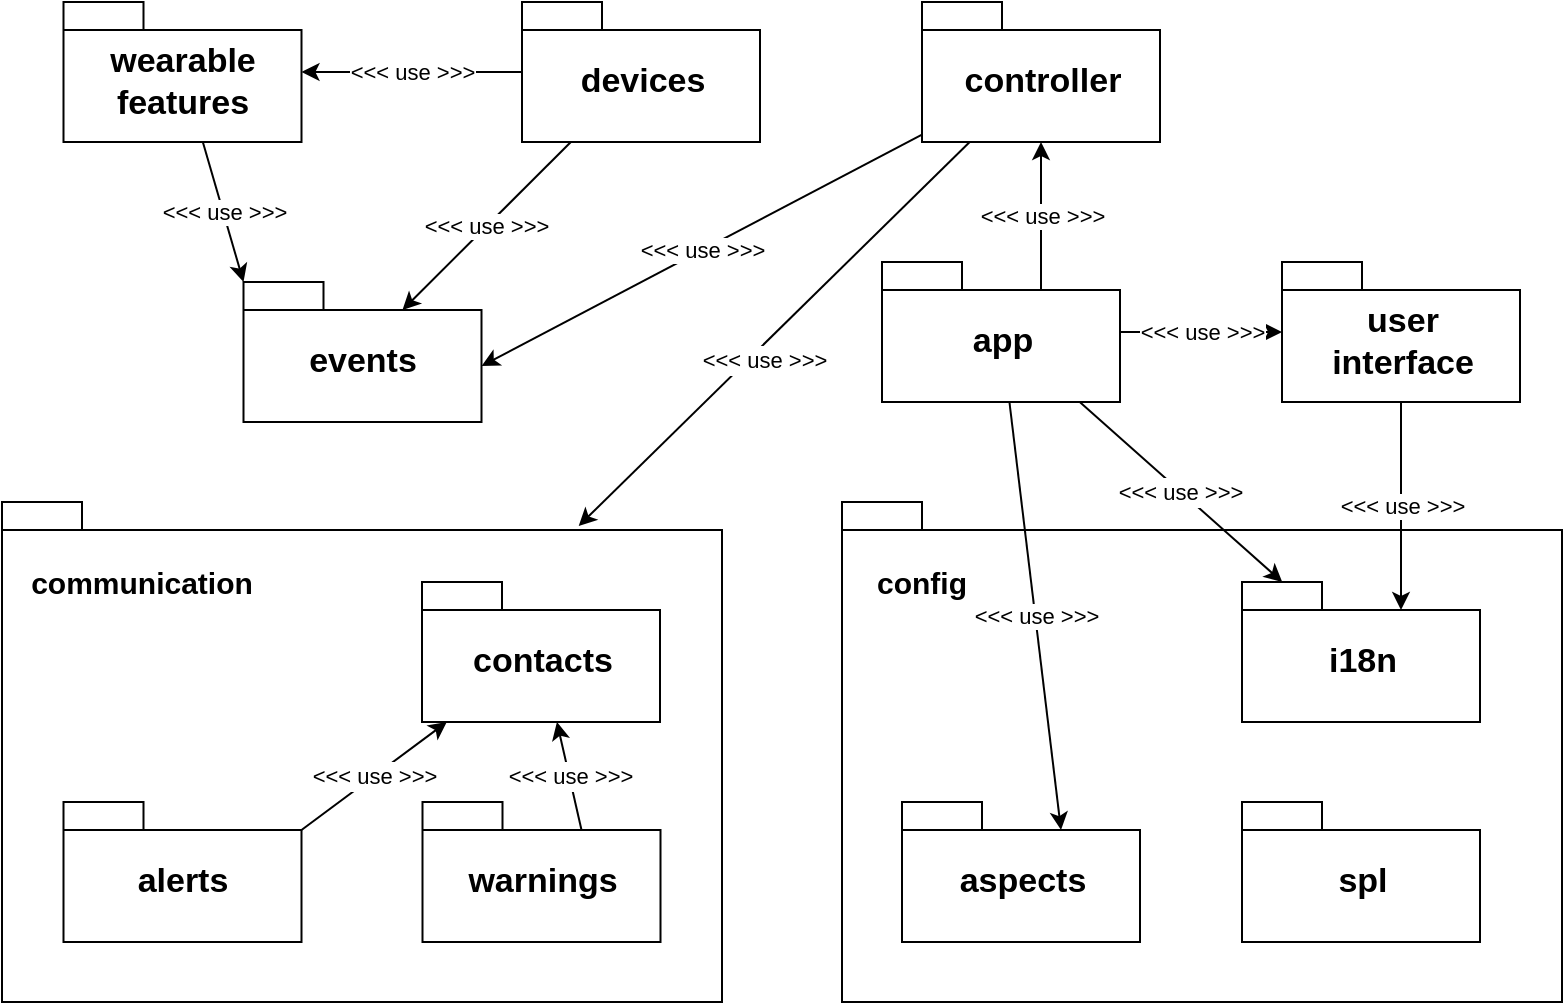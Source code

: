 <mxfile version="12.4.2" type="device" pages="1"><diagram id="eITsdwm208hBVyrqPBkf" name="Page-1"><mxGraphModel dx="838" dy="503" grid="1" gridSize="10" guides="1" tooltips="1" connect="1" arrows="1" fold="1" page="1" pageScale="1" pageWidth="827" pageHeight="1169" math="0" shadow="0"><root><mxCell id="0"/><mxCell id="1" parent="0"/><mxCell id="zN9HcPC03rE5X0osyDs4-2" value="" style="shape=folder;fontStyle=1;spacingTop=10;tabWidth=40;tabHeight=14;tabPosition=left;html=1;" parent="1" vertex="1"><mxGeometry x="430" y="310" width="360" height="250" as="geometry"/></mxCell><mxCell id="zN9HcPC03rE5X0osyDs4-3" value="&lt;b&gt;&lt;font style=&quot;font-size: 15px&quot;&gt;config&lt;/font&gt;&lt;/b&gt;" style="text;html=1;strokeColor=none;fillColor=none;align=center;verticalAlign=middle;whiteSpace=wrap;rounded=0;" parent="1" vertex="1"><mxGeometry x="450" y="340" width="40" height="20" as="geometry"/></mxCell><mxCell id="-r4Wf07XmSm3TLo5AbcD-1" value="" style="shape=folder;fontStyle=1;spacingTop=10;tabWidth=40;tabHeight=14;tabPosition=left;html=1;" parent="1" vertex="1"><mxGeometry x="10" y="310" width="360" height="250" as="geometry"/></mxCell><mxCell id="-5AE5mLK0qfl7m1q7Xy8-18" value="&lt;span style=&quot;font-size: 11px&quot;&gt;&amp;lt;&amp;lt;&amp;lt; use &amp;gt;&amp;gt;&amp;gt;&lt;/span&gt;" style="edgeStyle=none;rounded=0;orthogonalLoop=1;jettySize=auto;html=1;fontSize=12;exitX=0;exitY=0;exitDx=119;exitDy=14;exitPerimeter=0;" parent="1" source="-r4Wf07XmSm3TLo5AbcD-2" target="TCO40ssKAmTrVxjv0Ioa-2" edge="1"><mxGeometry relative="1" as="geometry"/></mxCell><mxCell id="-r4Wf07XmSm3TLo5AbcD-2" value="&lt;font style=&quot;font-size: 17px&quot;&gt;alerts&lt;br&gt;&lt;/font&gt;" style="shape=folder;fontStyle=1;spacingTop=10;tabWidth=40;tabHeight=14;tabPosition=left;html=1;" parent="1" vertex="1"><mxGeometry x="40.75" y="460" width="119" height="70" as="geometry"/></mxCell><mxCell id="-5AE5mLK0qfl7m1q7Xy8-17" value="&lt;span style=&quot;font-size: 11px&quot;&gt;&amp;lt;&amp;lt;&amp;lt; use &amp;gt;&amp;gt;&amp;gt;&lt;/span&gt;" style="edgeStyle=none;rounded=0;orthogonalLoop=1;jettySize=auto;html=1;fontSize=12;exitX=0;exitY=0;exitDx=79.5;exitDy=14;exitPerimeter=0;" parent="1" source="-r4Wf07XmSm3TLo5AbcD-3" target="TCO40ssKAmTrVxjv0Ioa-2" edge="1"><mxGeometry relative="1" as="geometry"/></mxCell><mxCell id="-r4Wf07XmSm3TLo5AbcD-3" value="&lt;font style=&quot;font-size: 17px&quot;&gt;warnings&lt;br&gt;&lt;/font&gt;" style="shape=folder;fontStyle=1;spacingTop=10;tabWidth=40;tabHeight=14;tabPosition=left;html=1;" parent="1" vertex="1"><mxGeometry x="220.25" y="460" width="119" height="70" as="geometry"/></mxCell><mxCell id="-r4Wf07XmSm3TLo5AbcD-7" value="&lt;b&gt;&lt;font style=&quot;font-size: 15px&quot;&gt;communication&lt;/font&gt;&lt;/b&gt;" style="text;html=1;strokeColor=none;fillColor=none;align=center;verticalAlign=middle;whiteSpace=wrap;rounded=0;" parent="1" vertex="1"><mxGeometry x="60" y="340" width="40" height="20" as="geometry"/></mxCell><mxCell id="zN9HcPC03rE5X0osyDs4-4" value="&lt;font style=&quot;font-size: 17px&quot;&gt;aspects&lt;br&gt;&lt;/font&gt;" style="shape=folder;fontStyle=1;spacingTop=10;tabWidth=40;tabHeight=14;tabPosition=left;html=1;" parent="1" vertex="1"><mxGeometry x="460" y="460" width="119" height="70" as="geometry"/></mxCell><mxCell id="zN9HcPC03rE5X0osyDs4-7" value="&lt;font style=&quot;font-size: 17px&quot;&gt;i18n&lt;br&gt;&lt;/font&gt;" style="shape=folder;fontStyle=1;spacingTop=10;tabWidth=40;tabHeight=14;tabPosition=left;html=1;" parent="1" vertex="1"><mxGeometry x="630" y="350" width="119" height="70" as="geometry"/></mxCell><mxCell id="zN9HcPC03rE5X0osyDs4-8" value="&lt;font style=&quot;font-size: 17px&quot;&gt;spl&lt;br&gt;&lt;/font&gt;" style="shape=folder;fontStyle=1;spacingTop=10;tabWidth=40;tabHeight=14;tabPosition=left;html=1;" parent="1" vertex="1"><mxGeometry x="630" y="460" width="119" height="70" as="geometry"/></mxCell><mxCell id="zN9HcPC03rE5X0osyDs4-9" value="&lt;font style=&quot;font-size: 17px&quot;&gt;events&lt;br&gt;&lt;/font&gt;" style="shape=folder;fontStyle=1;spacingTop=10;tabWidth=40;tabHeight=14;tabPosition=left;html=1;" parent="1" vertex="1"><mxGeometry x="130.75" y="200" width="119" height="70" as="geometry"/></mxCell><mxCell id="-5AE5mLK0qfl7m1q7Xy8-5" value="&amp;lt;&amp;lt;&amp;lt; use &amp;gt;&amp;gt;&amp;gt;" style="edgeStyle=none;rounded=0;orthogonalLoop=1;jettySize=auto;html=1;entryX=0;entryY=0;entryDx=0;entryDy=0;entryPerimeter=0;" parent="1" source="zN9HcPC03rE5X0osyDs4-10" target="zN9HcPC03rE5X0osyDs4-9" edge="1"><mxGeometry relative="1" as="geometry"/></mxCell><mxCell id="zN9HcPC03rE5X0osyDs4-10" value="&lt;font style=&quot;font-size: 17px&quot;&gt;wearable&lt;br&gt;features&lt;br&gt;&lt;/font&gt;" style="shape=folder;fontStyle=1;spacingTop=10;tabWidth=40;tabHeight=14;tabPosition=left;html=1;" parent="1" vertex="1"><mxGeometry x="40.75" y="60" width="119" height="70" as="geometry"/></mxCell><mxCell id="-5AE5mLK0qfl7m1q7Xy8-10" value="&amp;lt;&amp;lt;&amp;lt; use &amp;gt;&amp;gt;&amp;gt;" style="edgeStyle=none;rounded=0;orthogonalLoop=1;jettySize=auto;html=1;entryX=0;entryY=0;entryDx=79.5;entryDy=14;entryPerimeter=0;" parent="1" source="zN9HcPC03rE5X0osyDs4-16" target="zN9HcPC03rE5X0osyDs4-7" edge="1"><mxGeometry relative="1" as="geometry"/></mxCell><mxCell id="zN9HcPC03rE5X0osyDs4-16" value="&lt;font style=&quot;font-size: 17px&quot;&gt;user&lt;br&gt;interface&lt;br&gt;&lt;/font&gt;" style="shape=folder;fontStyle=1;spacingTop=10;tabWidth=40;tabHeight=14;tabPosition=left;html=1;" parent="1" vertex="1"><mxGeometry x="650" y="190" width="119" height="70" as="geometry"/></mxCell><mxCell id="-5AE5mLK0qfl7m1q7Xy8-9" value="&lt;font style=&quot;font-size: 11px&quot;&gt;&amp;lt;&amp;lt;&amp;lt; use &amp;gt;&amp;gt;&amp;gt;&lt;/font&gt;" style="edgeStyle=none;rounded=0;orthogonalLoop=1;jettySize=auto;html=1;entryX=0;entryY=0;entryDx=119;entryDy=42;entryPerimeter=0;" parent="1" source="zN9HcPC03rE5X0osyDs4-17" target="zN9HcPC03rE5X0osyDs4-9" edge="1"><mxGeometry relative="1" as="geometry"/></mxCell><mxCell id="-5AE5mLK0qfl7m1q7Xy8-11" style="edgeStyle=none;rounded=0;orthogonalLoop=1;jettySize=auto;html=1;entryX=0.801;entryY=0.048;entryDx=0;entryDy=0;entryPerimeter=0;" parent="1" source="zN9HcPC03rE5X0osyDs4-17" target="-r4Wf07XmSm3TLo5AbcD-1" edge="1"><mxGeometry relative="1" as="geometry"/></mxCell><mxCell id="-5AE5mLK0qfl7m1q7Xy8-12" value="&lt;span style=&quot;font-size: 11px&quot;&gt;&amp;lt;&amp;lt;&amp;lt; use &amp;gt;&amp;gt;&amp;gt;&lt;/span&gt;" style="text;html=1;align=center;verticalAlign=middle;resizable=0;points=[];;labelBackgroundColor=#ffffff;" parent="-5AE5mLK0qfl7m1q7Xy8-11" vertex="1" connectable="0"><mxGeometry x="0.094" y="5" relative="1" as="geometry"><mxPoint as="offset"/></mxGeometry></mxCell><mxCell id="zN9HcPC03rE5X0osyDs4-17" value="&lt;font style=&quot;font-size: 17px&quot;&gt;controller&lt;br&gt;&lt;/font&gt;" style="shape=folder;fontStyle=1;spacingTop=10;tabWidth=40;tabHeight=14;tabPosition=left;html=1;" parent="1" vertex="1"><mxGeometry x="470" y="60" width="119" height="70" as="geometry"/></mxCell><mxCell id="TCO40ssKAmTrVxjv0Ioa-2" value="&lt;font style=&quot;font-size: 17px&quot;&gt;contacts&lt;br&gt;&lt;/font&gt;" style="shape=folder;fontStyle=1;spacingTop=10;tabWidth=40;tabHeight=14;tabPosition=left;html=1;" parent="1" vertex="1"><mxGeometry x="220" y="350" width="119" height="70" as="geometry"/></mxCell><mxCell id="-5AE5mLK0qfl7m1q7Xy8-4" value="&amp;lt;&amp;lt;&amp;lt; use &amp;gt;&amp;gt;&amp;gt;" style="rounded=0;orthogonalLoop=1;jettySize=auto;html=1;entryX=0;entryY=0;entryDx=79.5;entryDy=14;entryPerimeter=0;" parent="1" source="-5AE5mLK0qfl7m1q7Xy8-2" target="zN9HcPC03rE5X0osyDs4-9" edge="1"><mxGeometry relative="1" as="geometry"/></mxCell><mxCell id="-5AE5mLK0qfl7m1q7Xy8-21" value="&lt;span style=&quot;font-size: 11px&quot;&gt;&amp;lt;&amp;lt;&amp;lt; use &amp;gt;&amp;gt;&amp;gt;&lt;/span&gt;" style="edgeStyle=none;rounded=0;orthogonalLoop=1;jettySize=auto;html=1;fontSize=12;" parent="1" source="-5AE5mLK0qfl7m1q7Xy8-2" target="zN9HcPC03rE5X0osyDs4-10" edge="1"><mxGeometry relative="1" as="geometry"/></mxCell><mxCell id="-5AE5mLK0qfl7m1q7Xy8-2" value="&lt;font style=&quot;font-size: 17px&quot;&gt;devices&lt;br&gt;&lt;/font&gt;" style="shape=folder;fontStyle=1;spacingTop=10;tabWidth=40;tabHeight=14;tabPosition=left;html=1;" parent="1" vertex="1"><mxGeometry x="270" y="60" width="119" height="70" as="geometry"/></mxCell><mxCell id="-5AE5mLK0qfl7m1q7Xy8-7" value="&amp;lt;&amp;lt;&amp;lt; use &amp;gt;&amp;gt;&amp;gt;" style="edgeStyle=none;rounded=0;orthogonalLoop=1;jettySize=auto;html=1;exitX=0;exitY=0;exitDx=79.5;exitDy=14;exitPerimeter=0;" parent="1" source="-5AE5mLK0qfl7m1q7Xy8-3" target="zN9HcPC03rE5X0osyDs4-17" edge="1"><mxGeometry relative="1" as="geometry"/></mxCell><mxCell id="-5AE5mLK0qfl7m1q7Xy8-13" value="&amp;lt;&amp;lt;&amp;lt; use &amp;gt;&amp;gt;&amp;gt;" style="edgeStyle=none;rounded=0;orthogonalLoop=1;jettySize=auto;html=1;entryX=0;entryY=0;entryDx=79.5;entryDy=14;entryPerimeter=0;" parent="1" source="-5AE5mLK0qfl7m1q7Xy8-3" target="zN9HcPC03rE5X0osyDs4-4" edge="1"><mxGeometry relative="1" as="geometry"/></mxCell><mxCell id="-5AE5mLK0qfl7m1q7Xy8-20" value="&lt;span style=&quot;font-size: 11px&quot;&gt;&amp;lt;&amp;lt;&amp;lt; use &amp;gt;&amp;gt;&amp;gt;&lt;/span&gt;" style="edgeStyle=none;rounded=0;orthogonalLoop=1;jettySize=auto;html=1;fontSize=12;" parent="1" source="-5AE5mLK0qfl7m1q7Xy8-3" target="zN9HcPC03rE5X0osyDs4-16" edge="1"><mxGeometry relative="1" as="geometry"/></mxCell><mxCell id="-5AE5mLK0qfl7m1q7Xy8-22" value="&lt;span style=&quot;font-size: 11px&quot;&gt;&amp;lt;&amp;lt;&amp;lt; use &amp;gt;&amp;gt;&amp;gt;&lt;/span&gt;" style="edgeStyle=none;rounded=0;orthogonalLoop=1;jettySize=auto;html=1;fontSize=12;" parent="1" source="-5AE5mLK0qfl7m1q7Xy8-3" target="zN9HcPC03rE5X0osyDs4-7" edge="1"><mxGeometry relative="1" as="geometry"/></mxCell><mxCell id="-5AE5mLK0qfl7m1q7Xy8-3" value="&lt;font style=&quot;font-size: 17px&quot;&gt;app&lt;br&gt;&lt;/font&gt;" style="shape=folder;fontStyle=1;spacingTop=10;tabWidth=40;tabHeight=14;tabPosition=left;html=1;" parent="1" vertex="1"><mxGeometry x="450" y="190" width="119" height="70" as="geometry"/></mxCell></root></mxGraphModel></diagram></mxfile>